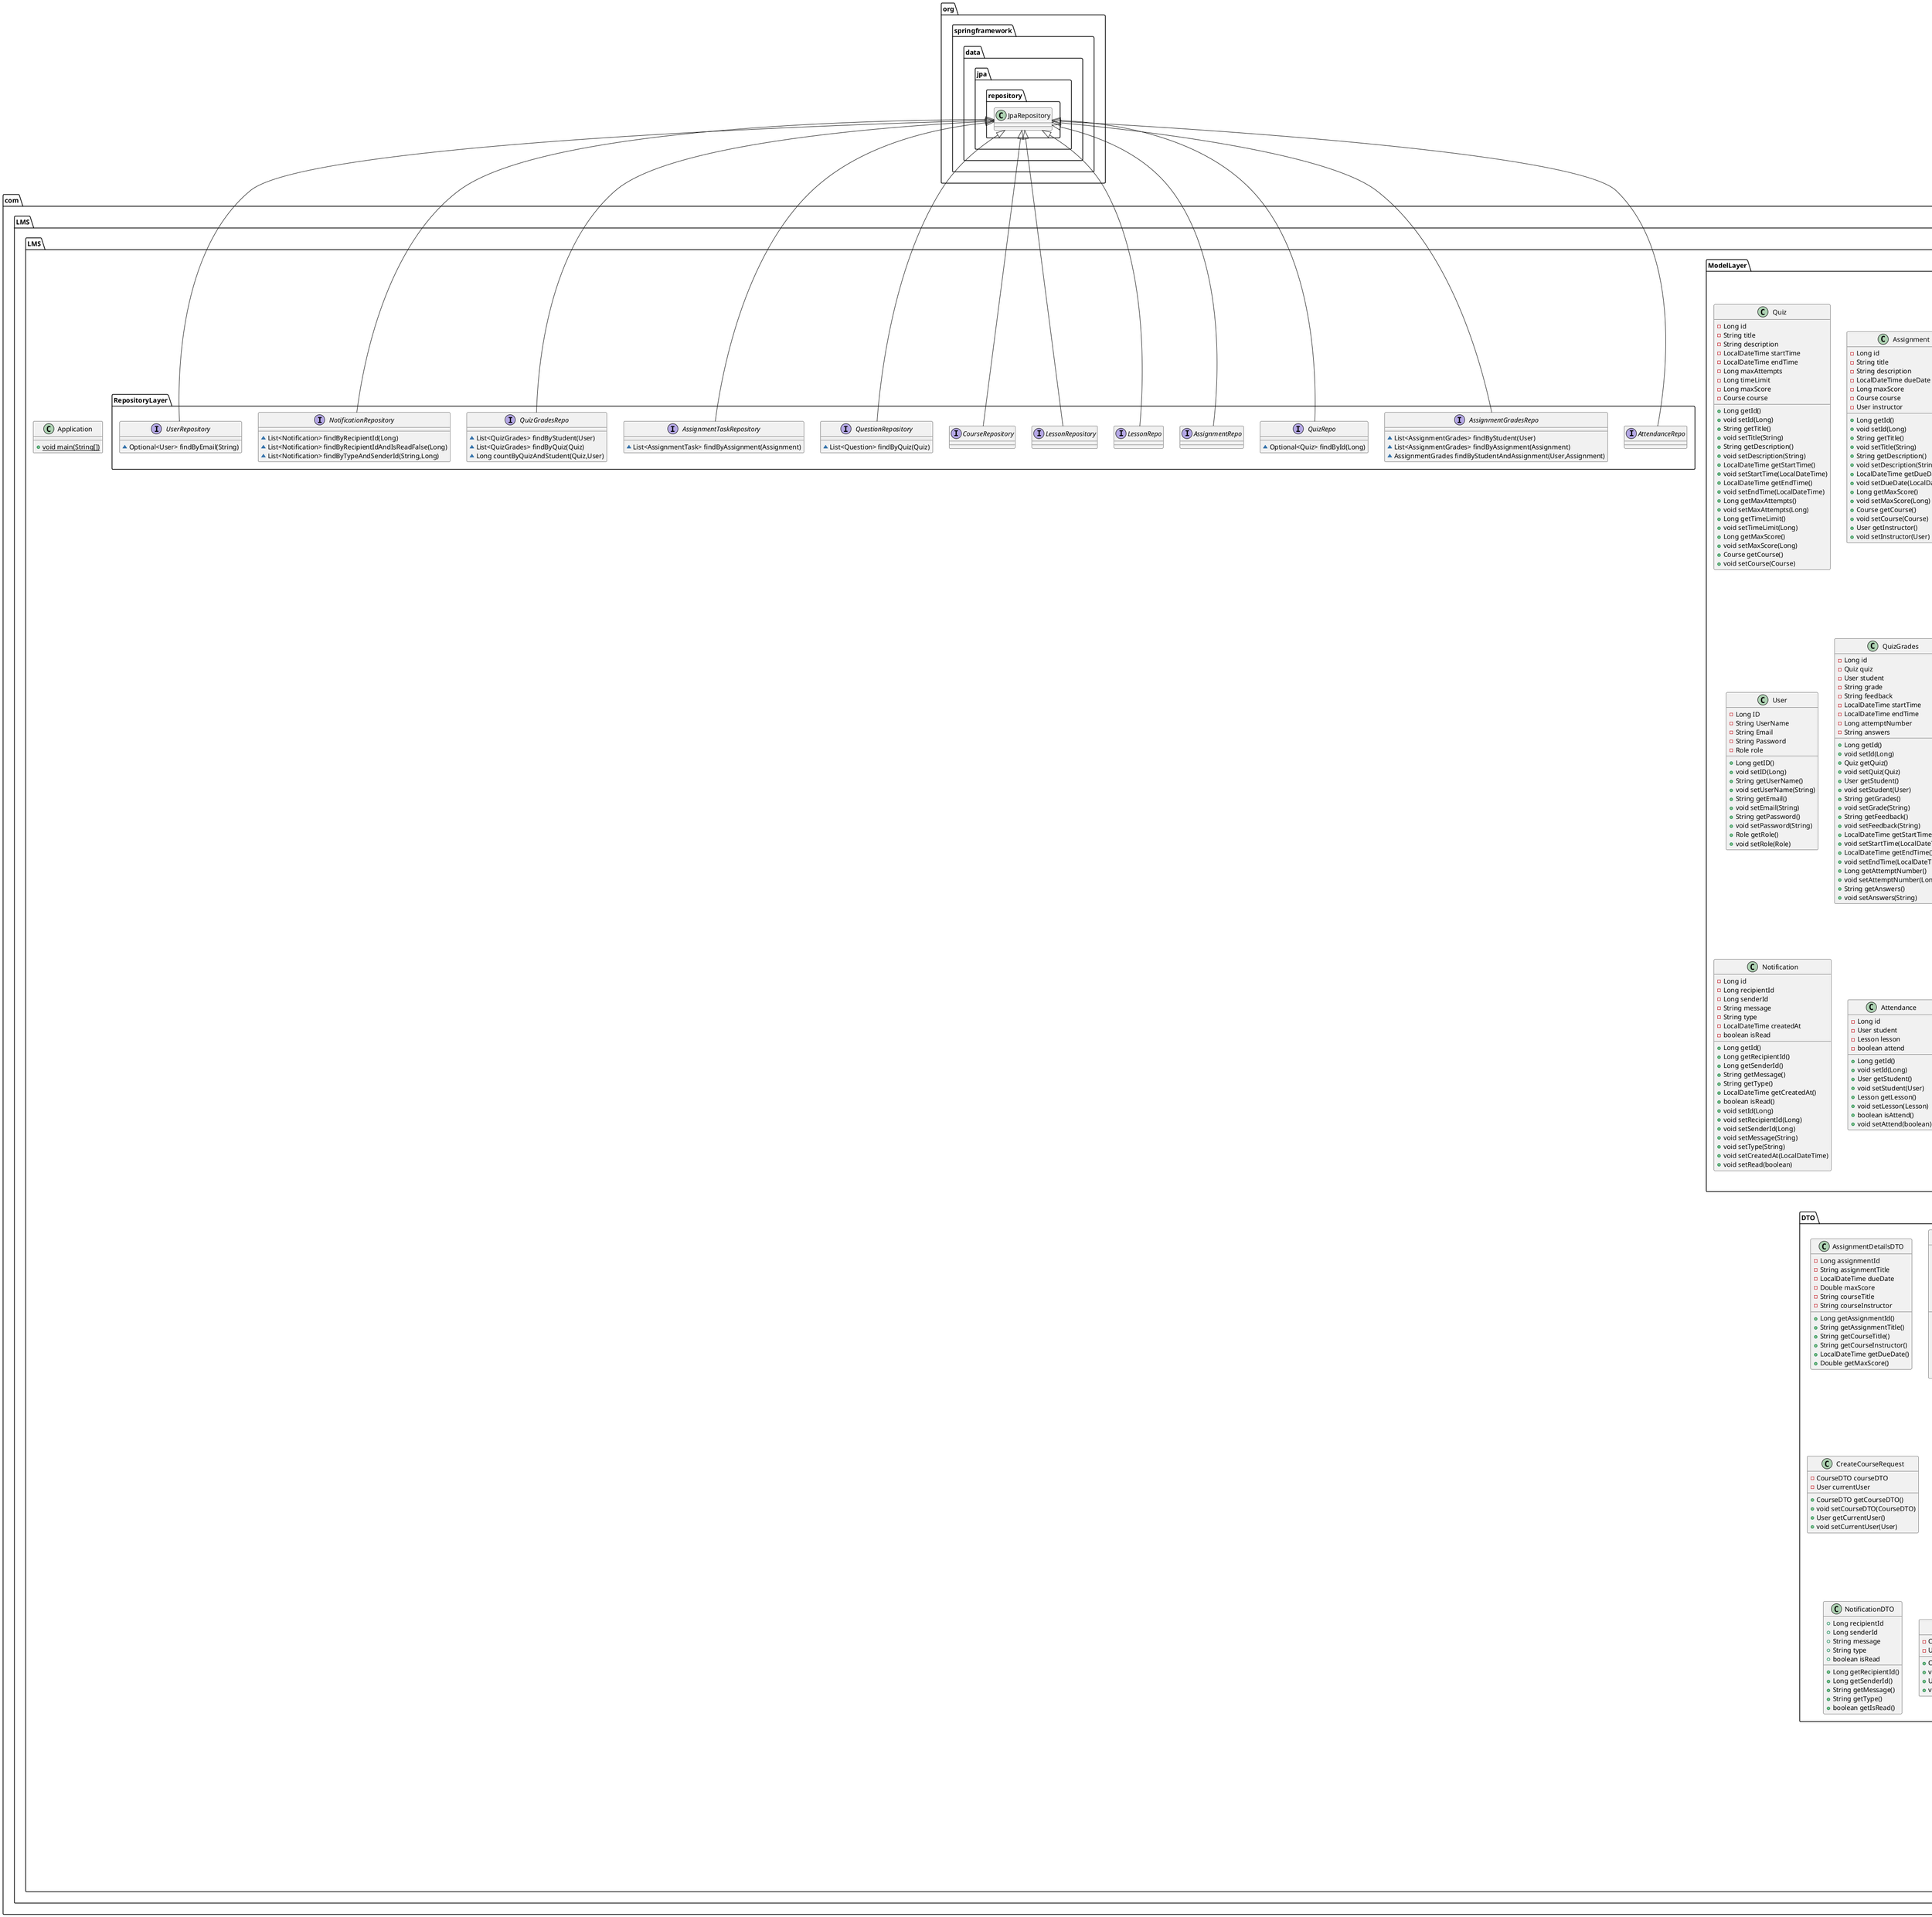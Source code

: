 @startuml
class com.LMS.LMS.ControllerLayer.NotificationController {
- NotificationService notificationService
+ ResponseEntity<Notification> CreateNotification(NotificationDTO)
+ List<Notification> getNotifications(Long,boolean)
+ List<Notification> getInstructorNotifications(Long)
+ void markAsRead(Long)
}


class com.LMS.LMS.ModelLayer.Quiz {
- Long id
- String title
- String description
- LocalDateTime startTime
- LocalDateTime endTime
- Long maxAttempts
- Long timeLimit
- Long maxScore
- Course course
+ Long getId()
+ void setId(Long)
+ String getTitle()
+ void setTitle(String)
+ String getDescription()
+ void setDescription(String)
+ LocalDateTime getStartTime()
+ void setStartTime(LocalDateTime)
+ LocalDateTime getEndTime()
+ void setEndTime(LocalDateTime)
+ Long getMaxAttempts()
+ void setMaxAttempts(Long)
+ Long getTimeLimit()
+ void setTimeLimit(Long)
+ Long getMaxScore()
+ void setMaxScore(Long)
+ Course getCourse()
+ void setCourse(Course)
}


class com.LMS.LMS.ServiceLayer.AssignmentTaskService {
- AssignmentTaskRepository taskRepository
+ AssignmentTask createTask(AssignmentTask)
+ List<AssignmentTask> getAssignmentTasks(Assignment)
+ Optional<AssignmentTask> getTaskById(Long)
+ void deleteTask(Long)
+ AssignmentTask updateTask(Long,AssignmentTask)
}


class com.LMS.LMS.ControllerLayer.AssignmentGradesController {
- AssignmentGradesService gradesService
+ ResponseEntity<?> submitAssignment(Long,Long,MultipartFile)
+ ResponseEntity<byte[]> downloadSubmission(Long)
+ ResponseEntity<AssignmentGrades> gradeSubmission(Long,String,String)
+ ResponseEntity<List<AssignmentGrades>> getStudentGrades(Long)
}


class com.LMS.LMS.ControllerLayer.CourseController {
- CourseService courseService
+ ResponseEntity<String> createCourse(CreateCourseRequest)
+ ResponseEntity<List<Course>> getAllCourses()
+ ResponseEntity<Course> getCourseById(Long)
+ ResponseEntity<String> updateCourse(Long,UpdateCourseRequest)
+ ResponseEntity<String> deleteCourse(Long,DeleteCourseRequest)
+ ResponseEntity<String> enrollStudent(Long,Long)
+ ResponseEntity<List<User>> getEnrolledStudents(Long)
}


class com.LMS.LMS.ModelLayer.Assignment {
- Long id
- String title
- String description
- LocalDateTime dueDate
- Long maxScore
- Course course
- User instructor
+ Long getId()
+ void setId(Long)
+ String getTitle()
+ void setTitle(String)
+ String getDescription()
+ void setDescription(String)
+ LocalDateTime getDueDate()
+ void setDueDate(LocalDateTime)
+ Long getMaxScore()
+ void setMaxScore(Long)
+ Course getCourse()
+ void setCourse(Course)
+ User getInstructor()
+ void setInstructor(User)
}


class com.LMS.LMS.DTO.AssignmentDetailsDTO {
- Long assignmentId
- String assignmentTitle
- LocalDateTime dueDate
- Double maxScore
- String courseTitle
- String courseInstructor
+ Long getAssignmentId()
+ String getAssignmentTitle()
+ String getCourseTitle()
+ String getCourseInstructor()
+ LocalDateTime getDueDate()
+ Double getMaxScore()
}


class com.LMS.LMS.ControllerLayer.AdminUserController {
- AdminUserService adminUserService
+ ResponseEntity<String> CreateUser(UserRegistration)
}


class com.LMS.LMS.DTO.QuizDetailsDTO {
- Long id
- String title
- LocalDateTime startTime
- LocalDateTime endTime
- Long maxScore
- String courseTitle
- String courseInstructor
+ Long getId()
+ String getTitle()
+ String getCourseTitle()
+ String getCourseInstructor()
+ LocalDateTime getStartTime()
+ LocalDateTime getEndTime()
+ Long getMaxScore()
}


interface com.LMS.LMS.RepositoryLayer.AttendanceRepo {
}
interface com.LMS.LMS.RepositoryLayer.AssignmentGradesRepo {
~ List<AssignmentGrades> findByStudent(User)
~ List<AssignmentGrades> findByAssignment(Assignment)
~ AssignmentGrades findByStudentAndAssignment(User,Assignment)
}

class com.LMS.LMS.DTO.UpdateCourseRequest {
- CourseDTO courseDTO
- User currentUser
+ CourseDTO getCourseDTO()
+ void setCourseDTO(CourseDTO)
+ User getCurrentUser()
+ void setCurrentUser(User)
}


class com.LMS.LMS.ServiceLayer.InstructorCourseService {
- CourseService courseService
- UserRepository userRepository
- CourseRepository courseRepository
+ Course CreateCourse(CourseDTO,User)
+ void removeStudentfromCourse(Long,Long)
}


class com.LMS.LMS.ServiceLayer.AdminCourseService {
- CourseService courseService
+ Course createCourse(CourseDTO,User)
+ void deleteCourse(Long,User)
}


class com.LMS.LMS.DTO.UserRegistration {
- String username
- String email
- String password
- Role role
+ String getUsername()
+ void setUsername(String)
+ String getEmail()
+ void setEmail(String)
+ String getPassword()
+ void setPassword(String)
+ Role getRole()
+ void setRole(Role)
}


interface com.LMS.LMS.RepositoryLayer.QuizRepo {
~ Optional<Quiz> findById(Long)
}

class com.LMS.LMS.ServiceLayer.StudentQuizAssignmentService {
- QuizService quizService
- QuizGradesService quizGradesService
- AssignmentService assignmentService
- AssignmentGradesService assignmentGradesService
- AssignmentGradesRepo assignmentGradesRepo
- AssignmentRepo assignmentRepo
- UserRepository userRepository
- EmailNotificationService emailnotificationService
- NotificationRepository notificationRepository
+ QuizGrades takeQuiz(Long,Long)
+ AssignmentGrades handInAssignment(Long,Long,MultipartFile)
+ List<AssignmentGrades> viewAssignmentsGrades(Long)
+ List<AssignmentGrades> viewAssignmentGrade(Long)
+ AssignmentGrades ViewStudentAssignmentGrade(Long,Long)
+ List<QuizGrades> viewQuizzesGrades(Long)
+ List<QuizGrades> viewQuizGrade(Long)
}


class com.LMS.LMS.ServiceLayer.QuizService {
- QuizRepo quizRepo
- QuizGradesRepo gradesRepo
- UserRepository userRepo
+ Quiz createQuiz(Quiz)
+ Optional<Quiz> getQuiz(Long)
+ List<Quiz> getAllQuizzes()
+ QuizGrades startQuiz(Long,Long)
+ QuizGrades submitQuiz(QuizGrades)
+ void DeleteQuiz(long)
}


class com.LMS.LMS.ModelLayer.AssignmentGrades {
- String fileName
- String fileType
- byte[] fileData
- Long id
- User student
- Assignment assignment
- String grade
- String feedback
- LocalDateTime submissionDate
- String submissionContent
- Boolean isLate
+ Long getId()
+ void setId(Long)
+ User getStudent()
+ void setStudent(User)
+ Assignment getAssignment()
+ void setAssignment(Assignment)
+ String getGrade()
+ void setGrade(String)
+ String getFeedback()
+ void setFeedback(String)
+ LocalDateTime getSubmissionDate()
+ void setSubmissionDate(LocalDateTime)
+ String getSubmissionContent()
+ void setSubmissionContent(String)
+ Boolean getIsLate()
- void updateIsLate()
+ String getFileName()
+ void setFileName(String)
+ String getFileType()
+ void setFileType(String)
+ byte[] getFileData()
+ void setFileData(byte[])
}


class com.LMS.LMS.ServiceLayer.UserService {
- UserRepository userRepository
+ Optional<User> getUserById(Long)
+ User Register(UserRegistration)
+ User Login(LoginReq)
+ User ViewProfile(long)
+ User UpdateProfile(Long,UserRegistration)
}


class com.LMS.LMS.ServiceLayer.QuestionService {
- QuestionRepository questionRepository
+ Question createQuestion(Question)
+ List<Question> getQuizQuestions(Quiz)
+ void deleteQuestion(Long)
}


class com.LMS.LMS.ControllerLayer.StudentQuizAssignmentController {
- StudentQuizAssignmentService studentQuizAssignmentService
- QuizService quizService
+ ResponseEntity<QuizGrades> takeQuiz(Long,Long)
+ ResponseEntity<AssignmentGrades> handInAssignment(Long,Long,MultipartFile)
+ ResponseEntity<List<AssignmentGrades>> viewAssignmentsGrades(Long)
+ ResponseEntity<List<QuizGrades>> viewQuizzesGrades(Long)
+ ResponseEntity<QuizGrades> submitQuiz(Long,QuizGrades)
+ ResponseEntity<AssignmentGrades> ViewAssignmentGrade(Long,Long)
}


class com.LMS.LMS.ControllerLayer.InstructorCourseController {
- InstructorCourseService instructorCourseService
- UserService userService
- CourseService courseService
- TrackingPerformanceService performanceTrackingService
- QuizService quizService
- CourseRepository courseRepository
- AssignmentService assignmentService
- StudentQuizAssignmentService studentQuizAssignmentService
- AssignmentTaskService taskService
- QuestionService questionService
+ ResponseEntity<String> CreateCourse(CourseDTO,User)
+ ResponseEntity<String> RemoveStudentFromCourse(Long,Long)
+ ResponseEntity<Map<String,Object>> getStudentPerformance(Long,Long)
+ ResponseEntity<String> generateReport(Long,Long)
+ ResponseEntity<Quiz> createQuiz(Map<String,Object>)
+ ResponseEntity<List<Quiz>> getAllQuizzes()
+ ResponseEntity<Quiz> getQuiz(Long)
+ ResponseEntity<QuizGrades> startQuiz(Long,Long)
+ ResponseEntity<Assignment> createAssignment(Map<String,Object>)
+ ResponseEntity<List<Assignment>> getAllAssignments()
+ ResponseEntity<List<AssignmentGrades>> viewAssignmentGrade(Long)
+ ResponseEntity<AssignmentTask> addTaskToAssignment(Long,Map<String,Object>)
+ ResponseEntity<List<AssignmentTask>> getAssignmentTasks(Long)
+ ResponseEntity<Void> deleteTask(Long)
+ ResponseEntity<List<QuizGrades>> viewQuizGrade(Long)
+ ResponseEntity<Question> addQuestionToQuiz(Long,Map<String,Object>)
+ ResponseEntity<List<Question>> getQuizQuestions(Long)
+ ResponseEntity<Void> deleteQuestion(Long)
+ ResponseEntity<String> DeleteAssignment(long)
+ ResponseEntity<String> DeleteQuiz(long)
}


class com.LMS.LMS.ModelLayer.Question {
- Long id
- Quiz quiz
- String questionText
- String optionA
- String optionB
- String optionC
- String optionD
- String correctAnswer
- Integer points
+ Long getId()
+ void setId(Long)
+ void setQuiz(Quiz)
+ String getQuestionText()
+ void setQuestionText(String)
+ String getOptionA()
+ void setOptionA(String)
+ String getOptionB()
+ void setOptionB(String)
+ String getOptionC()
+ void setOptionC(String)
+ String getOptionD()
+ void setOptionD(String)
+ String getCorrectAnswer()
+ void setCorrectAnswer(String)
+ Integer getPoints()
+ void setPoints(Integer)
}


class com.LMS.LMS.ServiceLayer.EmailNotificationService {
- JavaMailSender mailSender
- void sendEmail(String,String,String)
+ void sendEnrollmentConfirmation(String,String)
+ void sendGradedAssignmentConfirmation(String,String,String)
}


interface com.LMS.LMS.RepositoryLayer.AssignmentRepo {
}
class com.LMS.LMS.ServiceLayer.AssignmentGradesService {
- AssignmentGradesRepo assignmentGradesRepo
- AssignmentRepo assignmentRepo
- UserRepository userRepo
- boolean isValidFileType(String)
+ AssignmentGrades submitAssignment(Long,Long,MultipartFile)
+ byte[] getSubmissionFile(Long)
+ AssignmentGrades gradeSubmission(Long,String,String)
+ List<AssignmentGrades> getAssignmentsGrades(long)
+ List<AssignmentGrades> getAssignmentGrade(long)
}


class com.LMS.LMS.ModelLayer.User {
- Long ID
- String UserName
- String Email
- String Password
- Role role
+ Long getID()
+ void setID(Long)
+ String getUserName()
+ void setUserName(String)
+ String getEmail()
+ void setEmail(String)
+ String getPassword()
+ void setPassword(String)
+ Role getRole()
+ void setRole(Role)
}


class com.LMS.LMS.ModelLayer.QuizGrades {
- Long id
- Quiz quiz
- User student
- String grade
- String feedback
- LocalDateTime startTime
- LocalDateTime endTime
- Long attemptNumber
- String answers
+ Long getId()
+ void setId(Long)
+ Quiz getQuiz()
+ void setQuiz(Quiz)
+ User getStudent()
+ void setStudent(User)
+ String getGrades()
+ void setGrade(String)
+ String getFeedback()
+ void setFeedback(String)
+ LocalDateTime getStartTime()
+ void setStartTime(LocalDateTime)
+ LocalDateTime getEndTime()
+ void setEndTime(LocalDateTime)
+ Long getAttemptNumber()
+ void setAttemptNumber(Long)
+ String getAnswers()
+ void setAnswers(String)
}


class com.LMS.LMS.DTO.CreateCourseRequest {
- CourseDTO courseDTO
- User currentUser
+ CourseDTO getCourseDTO()
+ void setCourseDTO(CourseDTO)
+ User getCurrentUser()
+ void setCurrentUser(User)
}


class com.LMS.LMS.DTO.CourseDTO {
- String title
- String description
- String duration
- List<String> mediaFiles
- User instructor
+ String getTitle()
+ void setTitle(String)
+ String getDescription()
+ void setDescription(String)
+ String getDuration()
+ void setDuration(String)
+ List<String> getMediaFiles()
+ void setMediaFiles(List<String>)
+ User getInstructor()
+ void setInstructor(User)
}


class com.LMS.LMS.DTO.LoginReq {
- String email
- String password
+ String getEmail()
+ void setEmail(String)
+ String getPassword()
+ void setPassword(String)
}


class com.LMS.LMS.DTO.AssignmentSubmissionDTO {
- Long assignmentId
- Long studentId
- MultipartFile file
+ Long getAssignmentId()
+ void setAssignmentId(Long)
+ Long getStudentId()
+ void setStudentId(Long)
+ MultipartFile getFile()
+ void setFile(MultipartFile)
}


class com.LMS.LMS.Application {
+ {static} void main(String[])
}

class com.LMS.LMS.ServiceLayer.TrackingPerformanceService {
- AttendanceRepo attendanceRepo
- QuizGradesRepo quizGradesRepo
- AssignmentGradesRepo assignmentGradesRepo
+ Map<String,Object> getSimplifiedPerformance(User,Course)
+ void generateExcelReport(User,Course)
}


class com.LMS.LMS.ModelLayer.Lesson {
- Long id
- String topic
- Course course
+ Long getId()
+ void setId(Long)
+ String getTopic()
+ void setTopic(String)
+ Course getCourse()
+ void setCourse(Course)
}


class com.LMS.LMS.ControllerLayer.QuizGradesController {
- QuizGradesService gradesService
+ ResponseEntity<QuizGrades> startQuiz(Long,Long)
+ ResponseEntity<QuizGrades> submitQuiz(Long,String)
+ ResponseEntity<QuizGrades> gradeQuiz(Long,String,String)
+ ResponseEntity<List<QuizGrades>> getStudentQuizGrades(Long)
+ ResponseEntity<List<QuizGrades>> getQuizGrades(Long)
}


class com.LMS.LMS.ModelLayer.AssignmentTask {
- Long id
- Assignment assignment
- String taskDescription
- String expectedOutput
- Integer points
- String taskType
- String additionalResources
+ Long getId()
+ void setId(Long)
+ Assignment getAssignment()
+ void setAssignment(Assignment)
+ String getTaskDescription()
+ void setTaskDescription(String)
+ String getExpectedOutput()
+ void setExpectedOutput(String)
+ Integer getPoints()
+ void setPoints(Integer)
+ String getTaskType()
+ void setTaskType(String)
+ String getAdditionalResources()
+ void setAdditionalResources(String)
}


interface com.LMS.LMS.RepositoryLayer.LessonRepo {
}
interface com.LMS.LMS.RepositoryLayer.LessonRepository {
}
interface com.LMS.LMS.RepositoryLayer.CourseRepository {
}
class com.LMS.LMS.ServiceLayer.StudentCourseService {
- CourseService courseService
- TrackingPerformanceService trackingPerformanceService
+ void Enroll(Long,Long)
+ void AccessCourseMaterials()
}


class com.LMS.LMS.ModelLayer.Notification {
- Long id
- Long recipientId
- Long senderId
- String message
- String type
- LocalDateTime createdAt
- boolean isRead
+ Long getId()
+ Long getRecipientId()
+ Long getSenderId()
+ String getMessage()
+ String getType()
+ LocalDateTime getCreatedAt()
+ boolean isRead()
+ void setId(Long)
+ void setRecipientId(Long)
+ void setSenderId(Long)
+ void setMessage(String)
+ void setType(String)
+ void setCreatedAt(LocalDateTime)
+ void setRead(boolean)
}


class com.LMS.LMS.ServiceLayer.AdminUserService {
- UserService userService
+ User CreateUser(UserRegistration)
}


interface com.LMS.LMS.RepositoryLayer.QuestionRepository {
~ List<Question> findByQuiz(Quiz)
}

interface com.LMS.LMS.RepositoryLayer.AssignmentTaskRepository {
~ List<AssignmentTask> findByAssignment(Assignment)
}

class com.LMS.LMS.ServiceLayer.CourseService {
- CourseRepository courseRepository
- UserRepository userRepository
- NotificationRepository notificationRepository
- EmailNotificationService emailNotificationService
- AssignmentRepo assignmentRepo
+ Course createCourse(CourseDTO,User)
+ List<Course> getAllCourses()
+ Course getCourseById(Long)
+ Course updateCourse(Long,CourseDTO,User)
+ void deleteCourse(Long,User)
+ void enrollStudent(Long,Long)
+ List<User> getEnrolledStudents(Long)
}


class com.LMS.LMS.ServiceLayer.AssignmentService {
- AssignmentRepo assignmentRepo
- AssignmentGradesRepo gradesRepo
+ Assignment createAssignment(Assignment)
+ Optional<Assignment> getAssignment(Long)
+ List<Assignment> getAllAssignments()
+ AssignmentGrades submitAssignment(AssignmentGrades)
+ AssignmentGrades gradeAssignment(Long,String,String)
+ void DeleteAssignment(long)
}


class com.LMS.LMS.ModelLayer.Attendance {
- Long id
- User student
- Lesson lesson
- boolean attend
+ Long getId()
+ void setId(Long)
+ User getStudent()
+ void setStudent(User)
+ Lesson getLesson()
+ void setLesson(Lesson)
+ boolean isAttend()
+ void setAttend(boolean)
}


interface com.LMS.LMS.RepositoryLayer.QuizGradesRepo {
~ List<QuizGrades> findByStudent(User)
~ List<QuizGrades> findByQuiz(Quiz)
~ Long countByQuizAndStudent(Quiz,User)
}

class com.LMS.LMS.ControllerLayer.UserController {
- UserService userService
+ ResponseEntity<String> Sign_up(UserRegistration)
+ ResponseEntity<String> Login(LoginReq)
+ ResponseEntity<User> ViewProfile(Long)
+ ResponseEntity<User> UpdateProfile(Long,UserRegistration)
}


class com.LMS.LMS.ControllerLayer.StudentCourseController {
- StudentCourseService studentCourseService
- CourseService courseService
+ ResponseEntity<String> Enrollment(Long,Long)
}


class com.LMS.LMS.ModelLayer.Course {
- Long id
- String title
- String description
- String duration
- List<String> mediaFiles
- List<User> students
- User instructor
- List<Assignment> assignments
+ Long getId()
+ void setId(Long)
+ String getTitle()
+ void setTitle(String)
+ String getDescription()
+ void setDescription(String)
+ String getDuration()
+ void setDuration(String)
+ List<String> getMediaFiles()
+ void setMediaFiles(List<String>)
+ List<User> getStudents()
+ void setStudents(List<User>)
+ User getInstructor()
+ void setInstructor(User)
+ List<Assignment> getAssignments()
+ void setAssignments(ArrayList<Assignment>)
}


interface com.LMS.LMS.RepositoryLayer.NotificationRepository {
~ List<Notification> findByRecipientId(Long)
~ List<Notification> findByRecipientIdAndIsReadFalse(Long)
~ List<Notification> findByTypeAndSenderId(String,Long)
}

enum com.LMS.LMS.ModelLayer.Role {
+  Admin
+  Instructor
+  Student
}

class com.LMS.LMS.ControllerLayer.AdminCourseController {
- AdminCourseService adminCourseService
+ ResponseEntity<String> CreateCourse(CourseDTO,User)
+ ResponseEntity<String> DeleteCourse(Long,User)
}


class com.LMS.LMS.DTO.NotificationDTO {
+ Long recipientId
+ Long senderId
+ String message
+ String type
+ boolean isRead
+ Long getRecipientId()
+ Long getSenderId()
+ String getMessage()
+ String getType()
+ boolean getIsRead()
}


class com.LMS.LMS.ServiceLayer.NotificationService {
- NotificationRepository notificationRepository
+ Notification createNotification(NotificationDTO)
+ List<Notification> getNotificationsForRecipient(Long,boolean)
+ List<Notification> getInstructorNotifications(Long)
+ void markAsRead(Long)
}


class com.LMS.LMS.ServiceLayer.QuizGradesService {
- QuizGradesRepo quizGradesRepo
- QuizRepo quizRepo
- UserRepository userRepo
+ QuizGrades startQuizAttempt(Long,Long)
+ QuizGrades submitQuizAttempt(Long,String)
+ QuizGrades gradeQuiz(Long,String,String)
+ List<QuizGrades> getStudentQuizzesGrades(Long)
+ List<QuizGrades> getQuizGrades(Long)
}


interface com.LMS.LMS.RepositoryLayer.UserRepository {
~ Optional<User> findByEmail(String)
}

class com.LMS.LMS.DTO.DeleteCourseRequest {
- CourseDTO courseDTO
- User currentUser
+ CourseDTO getCourseDTO()
+ void setCourseDTO(CourseDTO)
+ User getCurrentUser()
+ void setCurrentUser(User)
}




org.springframework.data.jpa.repository.JpaRepository <|-- com.LMS.LMS.RepositoryLayer.AttendanceRepo
org.springframework.data.jpa.repository.JpaRepository <|-- com.LMS.LMS.RepositoryLayer.AssignmentGradesRepo
org.springframework.data.jpa.repository.JpaRepository <|-- com.LMS.LMS.RepositoryLayer.QuizRepo
org.springframework.data.jpa.repository.JpaRepository <|-- com.LMS.LMS.RepositoryLayer.AssignmentRepo
org.springframework.data.jpa.repository.JpaRepository <|-- com.LMS.LMS.RepositoryLayer.LessonRepo
org.springframework.data.jpa.repository.JpaRepository <|-- com.LMS.LMS.RepositoryLayer.LessonRepository
org.springframework.data.jpa.repository.JpaRepository <|-- com.LMS.LMS.RepositoryLayer.CourseRepository
org.springframework.data.jpa.repository.JpaRepository <|-- com.LMS.LMS.RepositoryLayer.QuestionRepository
org.springframework.data.jpa.repository.JpaRepository <|-- com.LMS.LMS.RepositoryLayer.AssignmentTaskRepository
org.springframework.data.jpa.repository.JpaRepository <|-- com.LMS.LMS.RepositoryLayer.QuizGradesRepo
org.springframework.data.jpa.repository.JpaRepository <|-- com.LMS.LMS.RepositoryLayer.NotificationRepository
org.springframework.data.jpa.repository.JpaRepository <|-- com.LMS.LMS.RepositoryLayer.UserRepository
@enduml